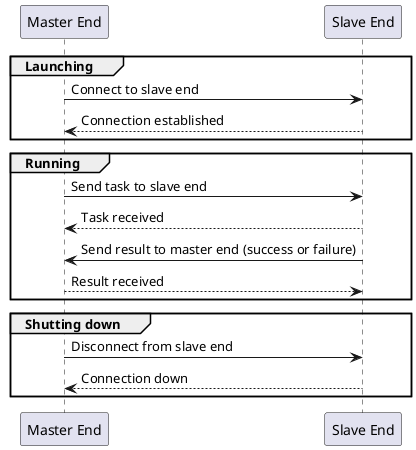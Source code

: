 @startuml
participant "Master End" as master
participant "Slave End" as slave

group Launching
    master -> slave : Connect to slave end
    return Connection established
end

group Running
    master -> slave : Send task to slave end
    return Task received

    slave -> master : Send result to master end (success or failure)
    return Result received
end

group Shutting down
    master -> slave : Disconnect from slave end
    return Connection down
end

@enduml